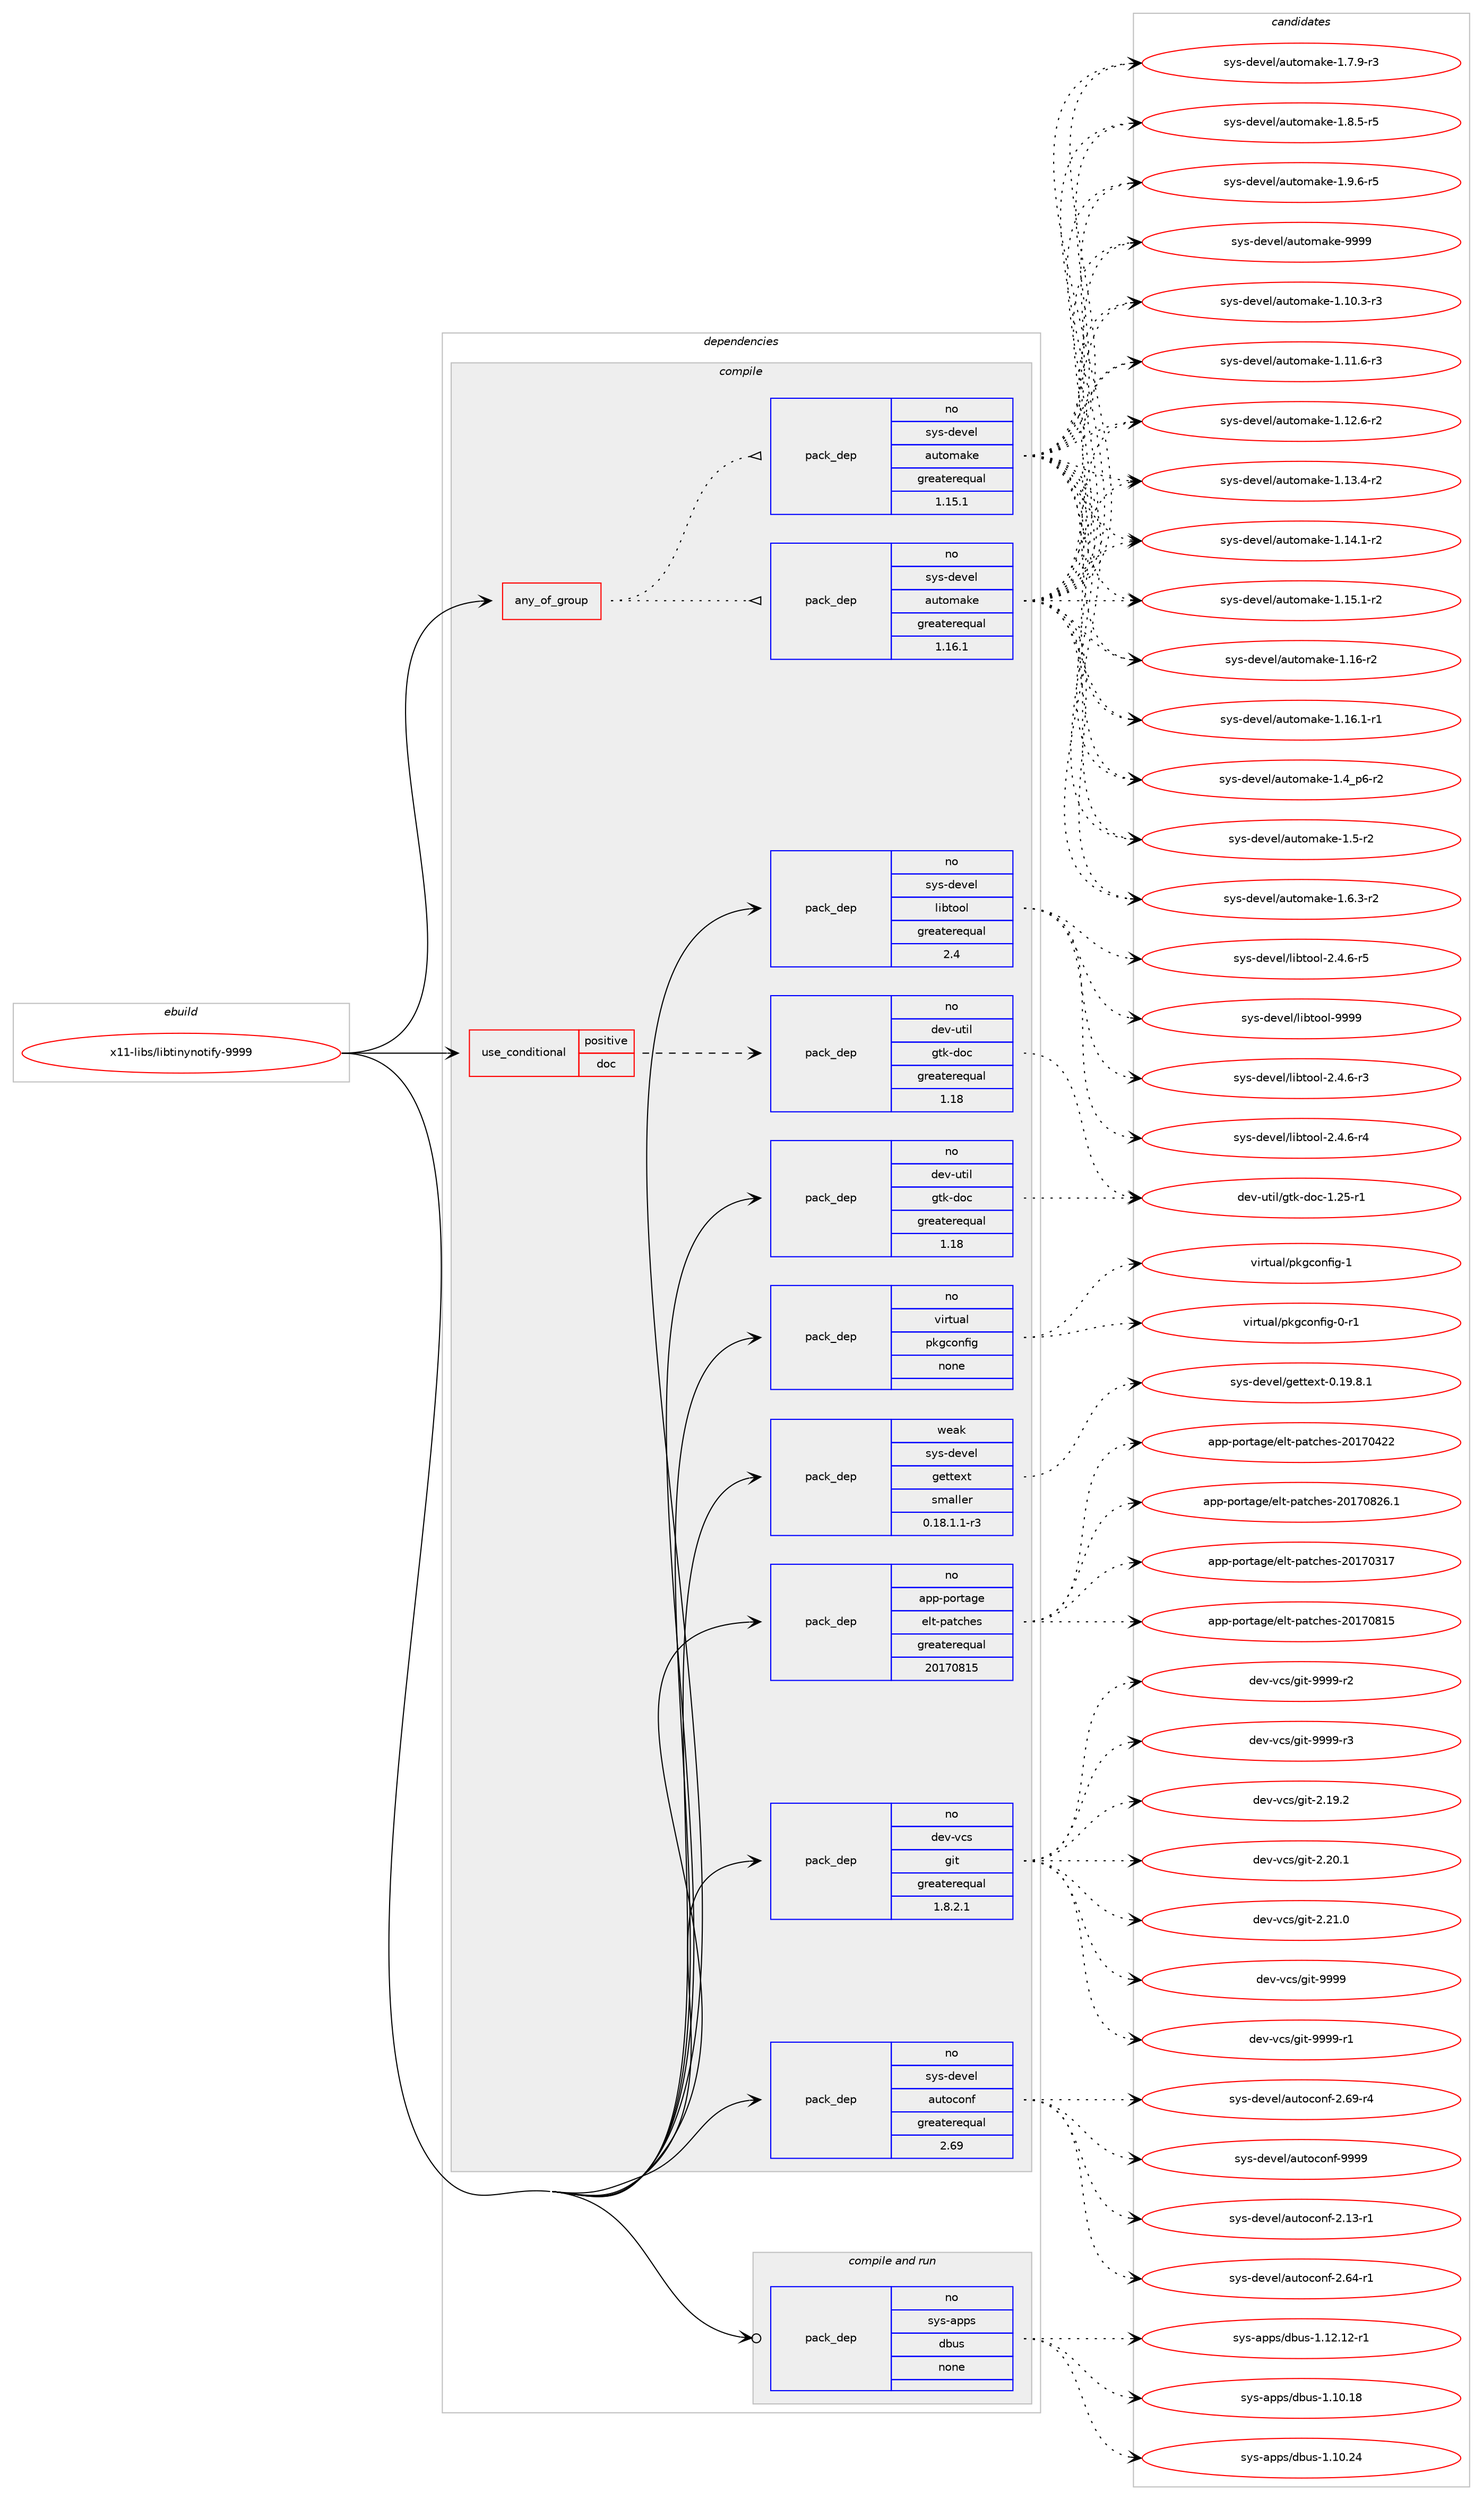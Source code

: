 digraph prolog {

# *************
# Graph options
# *************

newrank=true;
concentrate=true;
compound=true;
graph [rankdir=LR,fontname=Helvetica,fontsize=10,ranksep=1.5];#, ranksep=2.5, nodesep=0.2];
edge  [arrowhead=vee];
node  [fontname=Helvetica,fontsize=10];

# **********
# The ebuild
# **********

subgraph cluster_leftcol {
color=gray;
rank=same;
label=<<i>ebuild</i>>;
id [label="x11-libs/libtinynotify-9999", color=red, width=4, href="../x11-libs/libtinynotify-9999.svg"];
}

# ****************
# The dependencies
# ****************

subgraph cluster_midcol {
color=gray;
label=<<i>dependencies</i>>;
subgraph cluster_compile {
fillcolor="#eeeeee";
style=filled;
label=<<i>compile</i>>;
subgraph any28580 {
dependency1760364 [label=<<TABLE BORDER="0" CELLBORDER="1" CELLSPACING="0" CELLPADDING="4"><TR><TD CELLPADDING="10">any_of_group</TD></TR></TABLE>>, shape=none, color=red];subgraph pack1264641 {
dependency1760365 [label=<<TABLE BORDER="0" CELLBORDER="1" CELLSPACING="0" CELLPADDING="4" WIDTH="220"><TR><TD ROWSPAN="6" CELLPADDING="30">pack_dep</TD></TR><TR><TD WIDTH="110">no</TD></TR><TR><TD>sys-devel</TD></TR><TR><TD>automake</TD></TR><TR><TD>greaterequal</TD></TR><TR><TD>1.16.1</TD></TR></TABLE>>, shape=none, color=blue];
}
dependency1760364:e -> dependency1760365:w [weight=20,style="dotted",arrowhead="oinv"];
subgraph pack1264642 {
dependency1760366 [label=<<TABLE BORDER="0" CELLBORDER="1" CELLSPACING="0" CELLPADDING="4" WIDTH="220"><TR><TD ROWSPAN="6" CELLPADDING="30">pack_dep</TD></TR><TR><TD WIDTH="110">no</TD></TR><TR><TD>sys-devel</TD></TR><TR><TD>automake</TD></TR><TR><TD>greaterequal</TD></TR><TR><TD>1.15.1</TD></TR></TABLE>>, shape=none, color=blue];
}
dependency1760364:e -> dependency1760366:w [weight=20,style="dotted",arrowhead="oinv"];
}
id:e -> dependency1760364:w [weight=20,style="solid",arrowhead="vee"];
subgraph cond466140 {
dependency1760367 [label=<<TABLE BORDER="0" CELLBORDER="1" CELLSPACING="0" CELLPADDING="4"><TR><TD ROWSPAN="3" CELLPADDING="10">use_conditional</TD></TR><TR><TD>positive</TD></TR><TR><TD>doc</TD></TR></TABLE>>, shape=none, color=red];
subgraph pack1264643 {
dependency1760368 [label=<<TABLE BORDER="0" CELLBORDER="1" CELLSPACING="0" CELLPADDING="4" WIDTH="220"><TR><TD ROWSPAN="6" CELLPADDING="30">pack_dep</TD></TR><TR><TD WIDTH="110">no</TD></TR><TR><TD>dev-util</TD></TR><TR><TD>gtk-doc</TD></TR><TR><TD>greaterequal</TD></TR><TR><TD>1.18</TD></TR></TABLE>>, shape=none, color=blue];
}
dependency1760367:e -> dependency1760368:w [weight=20,style="dashed",arrowhead="vee"];
}
id:e -> dependency1760367:w [weight=20,style="solid",arrowhead="vee"];
subgraph pack1264644 {
dependency1760369 [label=<<TABLE BORDER="0" CELLBORDER="1" CELLSPACING="0" CELLPADDING="4" WIDTH="220"><TR><TD ROWSPAN="6" CELLPADDING="30">pack_dep</TD></TR><TR><TD WIDTH="110">no</TD></TR><TR><TD>app-portage</TD></TR><TR><TD>elt-patches</TD></TR><TR><TD>greaterequal</TD></TR><TR><TD>20170815</TD></TR></TABLE>>, shape=none, color=blue];
}
id:e -> dependency1760369:w [weight=20,style="solid",arrowhead="vee"];
subgraph pack1264645 {
dependency1760370 [label=<<TABLE BORDER="0" CELLBORDER="1" CELLSPACING="0" CELLPADDING="4" WIDTH="220"><TR><TD ROWSPAN="6" CELLPADDING="30">pack_dep</TD></TR><TR><TD WIDTH="110">no</TD></TR><TR><TD>dev-util</TD></TR><TR><TD>gtk-doc</TD></TR><TR><TD>greaterequal</TD></TR><TR><TD>1.18</TD></TR></TABLE>>, shape=none, color=blue];
}
id:e -> dependency1760370:w [weight=20,style="solid",arrowhead="vee"];
subgraph pack1264646 {
dependency1760371 [label=<<TABLE BORDER="0" CELLBORDER="1" CELLSPACING="0" CELLPADDING="4" WIDTH="220"><TR><TD ROWSPAN="6" CELLPADDING="30">pack_dep</TD></TR><TR><TD WIDTH="110">no</TD></TR><TR><TD>dev-vcs</TD></TR><TR><TD>git</TD></TR><TR><TD>greaterequal</TD></TR><TR><TD>1.8.2.1</TD></TR></TABLE>>, shape=none, color=blue];
}
id:e -> dependency1760371:w [weight=20,style="solid",arrowhead="vee"];
subgraph pack1264647 {
dependency1760372 [label=<<TABLE BORDER="0" CELLBORDER="1" CELLSPACING="0" CELLPADDING="4" WIDTH="220"><TR><TD ROWSPAN="6" CELLPADDING="30">pack_dep</TD></TR><TR><TD WIDTH="110">no</TD></TR><TR><TD>sys-devel</TD></TR><TR><TD>autoconf</TD></TR><TR><TD>greaterequal</TD></TR><TR><TD>2.69</TD></TR></TABLE>>, shape=none, color=blue];
}
id:e -> dependency1760372:w [weight=20,style="solid",arrowhead="vee"];
subgraph pack1264648 {
dependency1760373 [label=<<TABLE BORDER="0" CELLBORDER="1" CELLSPACING="0" CELLPADDING="4" WIDTH="220"><TR><TD ROWSPAN="6" CELLPADDING="30">pack_dep</TD></TR><TR><TD WIDTH="110">no</TD></TR><TR><TD>sys-devel</TD></TR><TR><TD>libtool</TD></TR><TR><TD>greaterequal</TD></TR><TR><TD>2.4</TD></TR></TABLE>>, shape=none, color=blue];
}
id:e -> dependency1760373:w [weight=20,style="solid",arrowhead="vee"];
subgraph pack1264649 {
dependency1760374 [label=<<TABLE BORDER="0" CELLBORDER="1" CELLSPACING="0" CELLPADDING="4" WIDTH="220"><TR><TD ROWSPAN="6" CELLPADDING="30">pack_dep</TD></TR><TR><TD WIDTH="110">no</TD></TR><TR><TD>virtual</TD></TR><TR><TD>pkgconfig</TD></TR><TR><TD>none</TD></TR><TR><TD></TD></TR></TABLE>>, shape=none, color=blue];
}
id:e -> dependency1760374:w [weight=20,style="solid",arrowhead="vee"];
subgraph pack1264650 {
dependency1760375 [label=<<TABLE BORDER="0" CELLBORDER="1" CELLSPACING="0" CELLPADDING="4" WIDTH="220"><TR><TD ROWSPAN="6" CELLPADDING="30">pack_dep</TD></TR><TR><TD WIDTH="110">weak</TD></TR><TR><TD>sys-devel</TD></TR><TR><TD>gettext</TD></TR><TR><TD>smaller</TD></TR><TR><TD>0.18.1.1-r3</TD></TR></TABLE>>, shape=none, color=blue];
}
id:e -> dependency1760375:w [weight=20,style="solid",arrowhead="vee"];
}
subgraph cluster_compileandrun {
fillcolor="#eeeeee";
style=filled;
label=<<i>compile and run</i>>;
subgraph pack1264651 {
dependency1760376 [label=<<TABLE BORDER="0" CELLBORDER="1" CELLSPACING="0" CELLPADDING="4" WIDTH="220"><TR><TD ROWSPAN="6" CELLPADDING="30">pack_dep</TD></TR><TR><TD WIDTH="110">no</TD></TR><TR><TD>sys-apps</TD></TR><TR><TD>dbus</TD></TR><TR><TD>none</TD></TR><TR><TD></TD></TR></TABLE>>, shape=none, color=blue];
}
id:e -> dependency1760376:w [weight=20,style="solid",arrowhead="odotvee"];
}
subgraph cluster_run {
fillcolor="#eeeeee";
style=filled;
label=<<i>run</i>>;
}
}

# **************
# The candidates
# **************

subgraph cluster_choices {
rank=same;
color=gray;
label=<<i>candidates</i>>;

subgraph choice1264641 {
color=black;
nodesep=1;
choice11512111545100101118101108479711711611110997107101454946494846514511451 [label="sys-devel/automake-1.10.3-r3", color=red, width=4,href="../sys-devel/automake-1.10.3-r3.svg"];
choice11512111545100101118101108479711711611110997107101454946494946544511451 [label="sys-devel/automake-1.11.6-r3", color=red, width=4,href="../sys-devel/automake-1.11.6-r3.svg"];
choice11512111545100101118101108479711711611110997107101454946495046544511450 [label="sys-devel/automake-1.12.6-r2", color=red, width=4,href="../sys-devel/automake-1.12.6-r2.svg"];
choice11512111545100101118101108479711711611110997107101454946495146524511450 [label="sys-devel/automake-1.13.4-r2", color=red, width=4,href="../sys-devel/automake-1.13.4-r2.svg"];
choice11512111545100101118101108479711711611110997107101454946495246494511450 [label="sys-devel/automake-1.14.1-r2", color=red, width=4,href="../sys-devel/automake-1.14.1-r2.svg"];
choice11512111545100101118101108479711711611110997107101454946495346494511450 [label="sys-devel/automake-1.15.1-r2", color=red, width=4,href="../sys-devel/automake-1.15.1-r2.svg"];
choice1151211154510010111810110847971171161111099710710145494649544511450 [label="sys-devel/automake-1.16-r2", color=red, width=4,href="../sys-devel/automake-1.16-r2.svg"];
choice11512111545100101118101108479711711611110997107101454946495446494511449 [label="sys-devel/automake-1.16.1-r1", color=red, width=4,href="../sys-devel/automake-1.16.1-r1.svg"];
choice115121115451001011181011084797117116111109971071014549465295112544511450 [label="sys-devel/automake-1.4_p6-r2", color=red, width=4,href="../sys-devel/automake-1.4_p6-r2.svg"];
choice11512111545100101118101108479711711611110997107101454946534511450 [label="sys-devel/automake-1.5-r2", color=red, width=4,href="../sys-devel/automake-1.5-r2.svg"];
choice115121115451001011181011084797117116111109971071014549465446514511450 [label="sys-devel/automake-1.6.3-r2", color=red, width=4,href="../sys-devel/automake-1.6.3-r2.svg"];
choice115121115451001011181011084797117116111109971071014549465546574511451 [label="sys-devel/automake-1.7.9-r3", color=red, width=4,href="../sys-devel/automake-1.7.9-r3.svg"];
choice115121115451001011181011084797117116111109971071014549465646534511453 [label="sys-devel/automake-1.8.5-r5", color=red, width=4,href="../sys-devel/automake-1.8.5-r5.svg"];
choice115121115451001011181011084797117116111109971071014549465746544511453 [label="sys-devel/automake-1.9.6-r5", color=red, width=4,href="../sys-devel/automake-1.9.6-r5.svg"];
choice115121115451001011181011084797117116111109971071014557575757 [label="sys-devel/automake-9999", color=red, width=4,href="../sys-devel/automake-9999.svg"];
dependency1760365:e -> choice11512111545100101118101108479711711611110997107101454946494846514511451:w [style=dotted,weight="100"];
dependency1760365:e -> choice11512111545100101118101108479711711611110997107101454946494946544511451:w [style=dotted,weight="100"];
dependency1760365:e -> choice11512111545100101118101108479711711611110997107101454946495046544511450:w [style=dotted,weight="100"];
dependency1760365:e -> choice11512111545100101118101108479711711611110997107101454946495146524511450:w [style=dotted,weight="100"];
dependency1760365:e -> choice11512111545100101118101108479711711611110997107101454946495246494511450:w [style=dotted,weight="100"];
dependency1760365:e -> choice11512111545100101118101108479711711611110997107101454946495346494511450:w [style=dotted,weight="100"];
dependency1760365:e -> choice1151211154510010111810110847971171161111099710710145494649544511450:w [style=dotted,weight="100"];
dependency1760365:e -> choice11512111545100101118101108479711711611110997107101454946495446494511449:w [style=dotted,weight="100"];
dependency1760365:e -> choice115121115451001011181011084797117116111109971071014549465295112544511450:w [style=dotted,weight="100"];
dependency1760365:e -> choice11512111545100101118101108479711711611110997107101454946534511450:w [style=dotted,weight="100"];
dependency1760365:e -> choice115121115451001011181011084797117116111109971071014549465446514511450:w [style=dotted,weight="100"];
dependency1760365:e -> choice115121115451001011181011084797117116111109971071014549465546574511451:w [style=dotted,weight="100"];
dependency1760365:e -> choice115121115451001011181011084797117116111109971071014549465646534511453:w [style=dotted,weight="100"];
dependency1760365:e -> choice115121115451001011181011084797117116111109971071014549465746544511453:w [style=dotted,weight="100"];
dependency1760365:e -> choice115121115451001011181011084797117116111109971071014557575757:w [style=dotted,weight="100"];
}
subgraph choice1264642 {
color=black;
nodesep=1;
choice11512111545100101118101108479711711611110997107101454946494846514511451 [label="sys-devel/automake-1.10.3-r3", color=red, width=4,href="../sys-devel/automake-1.10.3-r3.svg"];
choice11512111545100101118101108479711711611110997107101454946494946544511451 [label="sys-devel/automake-1.11.6-r3", color=red, width=4,href="../sys-devel/automake-1.11.6-r3.svg"];
choice11512111545100101118101108479711711611110997107101454946495046544511450 [label="sys-devel/automake-1.12.6-r2", color=red, width=4,href="../sys-devel/automake-1.12.6-r2.svg"];
choice11512111545100101118101108479711711611110997107101454946495146524511450 [label="sys-devel/automake-1.13.4-r2", color=red, width=4,href="../sys-devel/automake-1.13.4-r2.svg"];
choice11512111545100101118101108479711711611110997107101454946495246494511450 [label="sys-devel/automake-1.14.1-r2", color=red, width=4,href="../sys-devel/automake-1.14.1-r2.svg"];
choice11512111545100101118101108479711711611110997107101454946495346494511450 [label="sys-devel/automake-1.15.1-r2", color=red, width=4,href="../sys-devel/automake-1.15.1-r2.svg"];
choice1151211154510010111810110847971171161111099710710145494649544511450 [label="sys-devel/automake-1.16-r2", color=red, width=4,href="../sys-devel/automake-1.16-r2.svg"];
choice11512111545100101118101108479711711611110997107101454946495446494511449 [label="sys-devel/automake-1.16.1-r1", color=red, width=4,href="../sys-devel/automake-1.16.1-r1.svg"];
choice115121115451001011181011084797117116111109971071014549465295112544511450 [label="sys-devel/automake-1.4_p6-r2", color=red, width=4,href="../sys-devel/automake-1.4_p6-r2.svg"];
choice11512111545100101118101108479711711611110997107101454946534511450 [label="sys-devel/automake-1.5-r2", color=red, width=4,href="../sys-devel/automake-1.5-r2.svg"];
choice115121115451001011181011084797117116111109971071014549465446514511450 [label="sys-devel/automake-1.6.3-r2", color=red, width=4,href="../sys-devel/automake-1.6.3-r2.svg"];
choice115121115451001011181011084797117116111109971071014549465546574511451 [label="sys-devel/automake-1.7.9-r3", color=red, width=4,href="../sys-devel/automake-1.7.9-r3.svg"];
choice115121115451001011181011084797117116111109971071014549465646534511453 [label="sys-devel/automake-1.8.5-r5", color=red, width=4,href="../sys-devel/automake-1.8.5-r5.svg"];
choice115121115451001011181011084797117116111109971071014549465746544511453 [label="sys-devel/automake-1.9.6-r5", color=red, width=4,href="../sys-devel/automake-1.9.6-r5.svg"];
choice115121115451001011181011084797117116111109971071014557575757 [label="sys-devel/automake-9999", color=red, width=4,href="../sys-devel/automake-9999.svg"];
dependency1760366:e -> choice11512111545100101118101108479711711611110997107101454946494846514511451:w [style=dotted,weight="100"];
dependency1760366:e -> choice11512111545100101118101108479711711611110997107101454946494946544511451:w [style=dotted,weight="100"];
dependency1760366:e -> choice11512111545100101118101108479711711611110997107101454946495046544511450:w [style=dotted,weight="100"];
dependency1760366:e -> choice11512111545100101118101108479711711611110997107101454946495146524511450:w [style=dotted,weight="100"];
dependency1760366:e -> choice11512111545100101118101108479711711611110997107101454946495246494511450:w [style=dotted,weight="100"];
dependency1760366:e -> choice11512111545100101118101108479711711611110997107101454946495346494511450:w [style=dotted,weight="100"];
dependency1760366:e -> choice1151211154510010111810110847971171161111099710710145494649544511450:w [style=dotted,weight="100"];
dependency1760366:e -> choice11512111545100101118101108479711711611110997107101454946495446494511449:w [style=dotted,weight="100"];
dependency1760366:e -> choice115121115451001011181011084797117116111109971071014549465295112544511450:w [style=dotted,weight="100"];
dependency1760366:e -> choice11512111545100101118101108479711711611110997107101454946534511450:w [style=dotted,weight="100"];
dependency1760366:e -> choice115121115451001011181011084797117116111109971071014549465446514511450:w [style=dotted,weight="100"];
dependency1760366:e -> choice115121115451001011181011084797117116111109971071014549465546574511451:w [style=dotted,weight="100"];
dependency1760366:e -> choice115121115451001011181011084797117116111109971071014549465646534511453:w [style=dotted,weight="100"];
dependency1760366:e -> choice115121115451001011181011084797117116111109971071014549465746544511453:w [style=dotted,weight="100"];
dependency1760366:e -> choice115121115451001011181011084797117116111109971071014557575757:w [style=dotted,weight="100"];
}
subgraph choice1264643 {
color=black;
nodesep=1;
choice1001011184511711610510847103116107451001119945494650534511449 [label="dev-util/gtk-doc-1.25-r1", color=red, width=4,href="../dev-util/gtk-doc-1.25-r1.svg"];
dependency1760368:e -> choice1001011184511711610510847103116107451001119945494650534511449:w [style=dotted,weight="100"];
}
subgraph choice1264644 {
color=black;
nodesep=1;
choice97112112451121111141169710310147101108116451129711699104101115455048495548514955 [label="app-portage/elt-patches-20170317", color=red, width=4,href="../app-portage/elt-patches-20170317.svg"];
choice97112112451121111141169710310147101108116451129711699104101115455048495548525050 [label="app-portage/elt-patches-20170422", color=red, width=4,href="../app-portage/elt-patches-20170422.svg"];
choice97112112451121111141169710310147101108116451129711699104101115455048495548564953 [label="app-portage/elt-patches-20170815", color=red, width=4,href="../app-portage/elt-patches-20170815.svg"];
choice971121124511211111411697103101471011081164511297116991041011154550484955485650544649 [label="app-portage/elt-patches-20170826.1", color=red, width=4,href="../app-portage/elt-patches-20170826.1.svg"];
dependency1760369:e -> choice97112112451121111141169710310147101108116451129711699104101115455048495548514955:w [style=dotted,weight="100"];
dependency1760369:e -> choice97112112451121111141169710310147101108116451129711699104101115455048495548525050:w [style=dotted,weight="100"];
dependency1760369:e -> choice97112112451121111141169710310147101108116451129711699104101115455048495548564953:w [style=dotted,weight="100"];
dependency1760369:e -> choice971121124511211111411697103101471011081164511297116991041011154550484955485650544649:w [style=dotted,weight="100"];
}
subgraph choice1264645 {
color=black;
nodesep=1;
choice1001011184511711610510847103116107451001119945494650534511449 [label="dev-util/gtk-doc-1.25-r1", color=red, width=4,href="../dev-util/gtk-doc-1.25-r1.svg"];
dependency1760370:e -> choice1001011184511711610510847103116107451001119945494650534511449:w [style=dotted,weight="100"];
}
subgraph choice1264646 {
color=black;
nodesep=1;
choice10010111845118991154710310511645504649574650 [label="dev-vcs/git-2.19.2", color=red, width=4,href="../dev-vcs/git-2.19.2.svg"];
choice10010111845118991154710310511645504650484649 [label="dev-vcs/git-2.20.1", color=red, width=4,href="../dev-vcs/git-2.20.1.svg"];
choice10010111845118991154710310511645504650494648 [label="dev-vcs/git-2.21.0", color=red, width=4,href="../dev-vcs/git-2.21.0.svg"];
choice1001011184511899115471031051164557575757 [label="dev-vcs/git-9999", color=red, width=4,href="../dev-vcs/git-9999.svg"];
choice10010111845118991154710310511645575757574511449 [label="dev-vcs/git-9999-r1", color=red, width=4,href="../dev-vcs/git-9999-r1.svg"];
choice10010111845118991154710310511645575757574511450 [label="dev-vcs/git-9999-r2", color=red, width=4,href="../dev-vcs/git-9999-r2.svg"];
choice10010111845118991154710310511645575757574511451 [label="dev-vcs/git-9999-r3", color=red, width=4,href="../dev-vcs/git-9999-r3.svg"];
dependency1760371:e -> choice10010111845118991154710310511645504649574650:w [style=dotted,weight="100"];
dependency1760371:e -> choice10010111845118991154710310511645504650484649:w [style=dotted,weight="100"];
dependency1760371:e -> choice10010111845118991154710310511645504650494648:w [style=dotted,weight="100"];
dependency1760371:e -> choice1001011184511899115471031051164557575757:w [style=dotted,weight="100"];
dependency1760371:e -> choice10010111845118991154710310511645575757574511449:w [style=dotted,weight="100"];
dependency1760371:e -> choice10010111845118991154710310511645575757574511450:w [style=dotted,weight="100"];
dependency1760371:e -> choice10010111845118991154710310511645575757574511451:w [style=dotted,weight="100"];
}
subgraph choice1264647 {
color=black;
nodesep=1;
choice1151211154510010111810110847971171161119911111010245504649514511449 [label="sys-devel/autoconf-2.13-r1", color=red, width=4,href="../sys-devel/autoconf-2.13-r1.svg"];
choice1151211154510010111810110847971171161119911111010245504654524511449 [label="sys-devel/autoconf-2.64-r1", color=red, width=4,href="../sys-devel/autoconf-2.64-r1.svg"];
choice1151211154510010111810110847971171161119911111010245504654574511452 [label="sys-devel/autoconf-2.69-r4", color=red, width=4,href="../sys-devel/autoconf-2.69-r4.svg"];
choice115121115451001011181011084797117116111991111101024557575757 [label="sys-devel/autoconf-9999", color=red, width=4,href="../sys-devel/autoconf-9999.svg"];
dependency1760372:e -> choice1151211154510010111810110847971171161119911111010245504649514511449:w [style=dotted,weight="100"];
dependency1760372:e -> choice1151211154510010111810110847971171161119911111010245504654524511449:w [style=dotted,weight="100"];
dependency1760372:e -> choice1151211154510010111810110847971171161119911111010245504654574511452:w [style=dotted,weight="100"];
dependency1760372:e -> choice115121115451001011181011084797117116111991111101024557575757:w [style=dotted,weight="100"];
}
subgraph choice1264648 {
color=black;
nodesep=1;
choice1151211154510010111810110847108105981161111111084550465246544511451 [label="sys-devel/libtool-2.4.6-r3", color=red, width=4,href="../sys-devel/libtool-2.4.6-r3.svg"];
choice1151211154510010111810110847108105981161111111084550465246544511452 [label="sys-devel/libtool-2.4.6-r4", color=red, width=4,href="../sys-devel/libtool-2.4.6-r4.svg"];
choice1151211154510010111810110847108105981161111111084550465246544511453 [label="sys-devel/libtool-2.4.6-r5", color=red, width=4,href="../sys-devel/libtool-2.4.6-r5.svg"];
choice1151211154510010111810110847108105981161111111084557575757 [label="sys-devel/libtool-9999", color=red, width=4,href="../sys-devel/libtool-9999.svg"];
dependency1760373:e -> choice1151211154510010111810110847108105981161111111084550465246544511451:w [style=dotted,weight="100"];
dependency1760373:e -> choice1151211154510010111810110847108105981161111111084550465246544511452:w [style=dotted,weight="100"];
dependency1760373:e -> choice1151211154510010111810110847108105981161111111084550465246544511453:w [style=dotted,weight="100"];
dependency1760373:e -> choice1151211154510010111810110847108105981161111111084557575757:w [style=dotted,weight="100"];
}
subgraph choice1264649 {
color=black;
nodesep=1;
choice11810511411611797108471121071039911111010210510345484511449 [label="virtual/pkgconfig-0-r1", color=red, width=4,href="../virtual/pkgconfig-0-r1.svg"];
choice1181051141161179710847112107103991111101021051034549 [label="virtual/pkgconfig-1", color=red, width=4,href="../virtual/pkgconfig-1.svg"];
dependency1760374:e -> choice11810511411611797108471121071039911111010210510345484511449:w [style=dotted,weight="100"];
dependency1760374:e -> choice1181051141161179710847112107103991111101021051034549:w [style=dotted,weight="100"];
}
subgraph choice1264650 {
color=black;
nodesep=1;
choice1151211154510010111810110847103101116116101120116454846495746564649 [label="sys-devel/gettext-0.19.8.1", color=red, width=4,href="../sys-devel/gettext-0.19.8.1.svg"];
dependency1760375:e -> choice1151211154510010111810110847103101116116101120116454846495746564649:w [style=dotted,weight="100"];
}
subgraph choice1264651 {
color=black;
nodesep=1;
choice115121115459711211211547100981171154549464948464956 [label="sys-apps/dbus-1.10.18", color=red, width=4,href="../sys-apps/dbus-1.10.18.svg"];
choice115121115459711211211547100981171154549464948465052 [label="sys-apps/dbus-1.10.24", color=red, width=4,href="../sys-apps/dbus-1.10.24.svg"];
choice1151211154597112112115471009811711545494649504649504511449 [label="sys-apps/dbus-1.12.12-r1", color=red, width=4,href="../sys-apps/dbus-1.12.12-r1.svg"];
dependency1760376:e -> choice115121115459711211211547100981171154549464948464956:w [style=dotted,weight="100"];
dependency1760376:e -> choice115121115459711211211547100981171154549464948465052:w [style=dotted,weight="100"];
dependency1760376:e -> choice1151211154597112112115471009811711545494649504649504511449:w [style=dotted,weight="100"];
}
}

}
